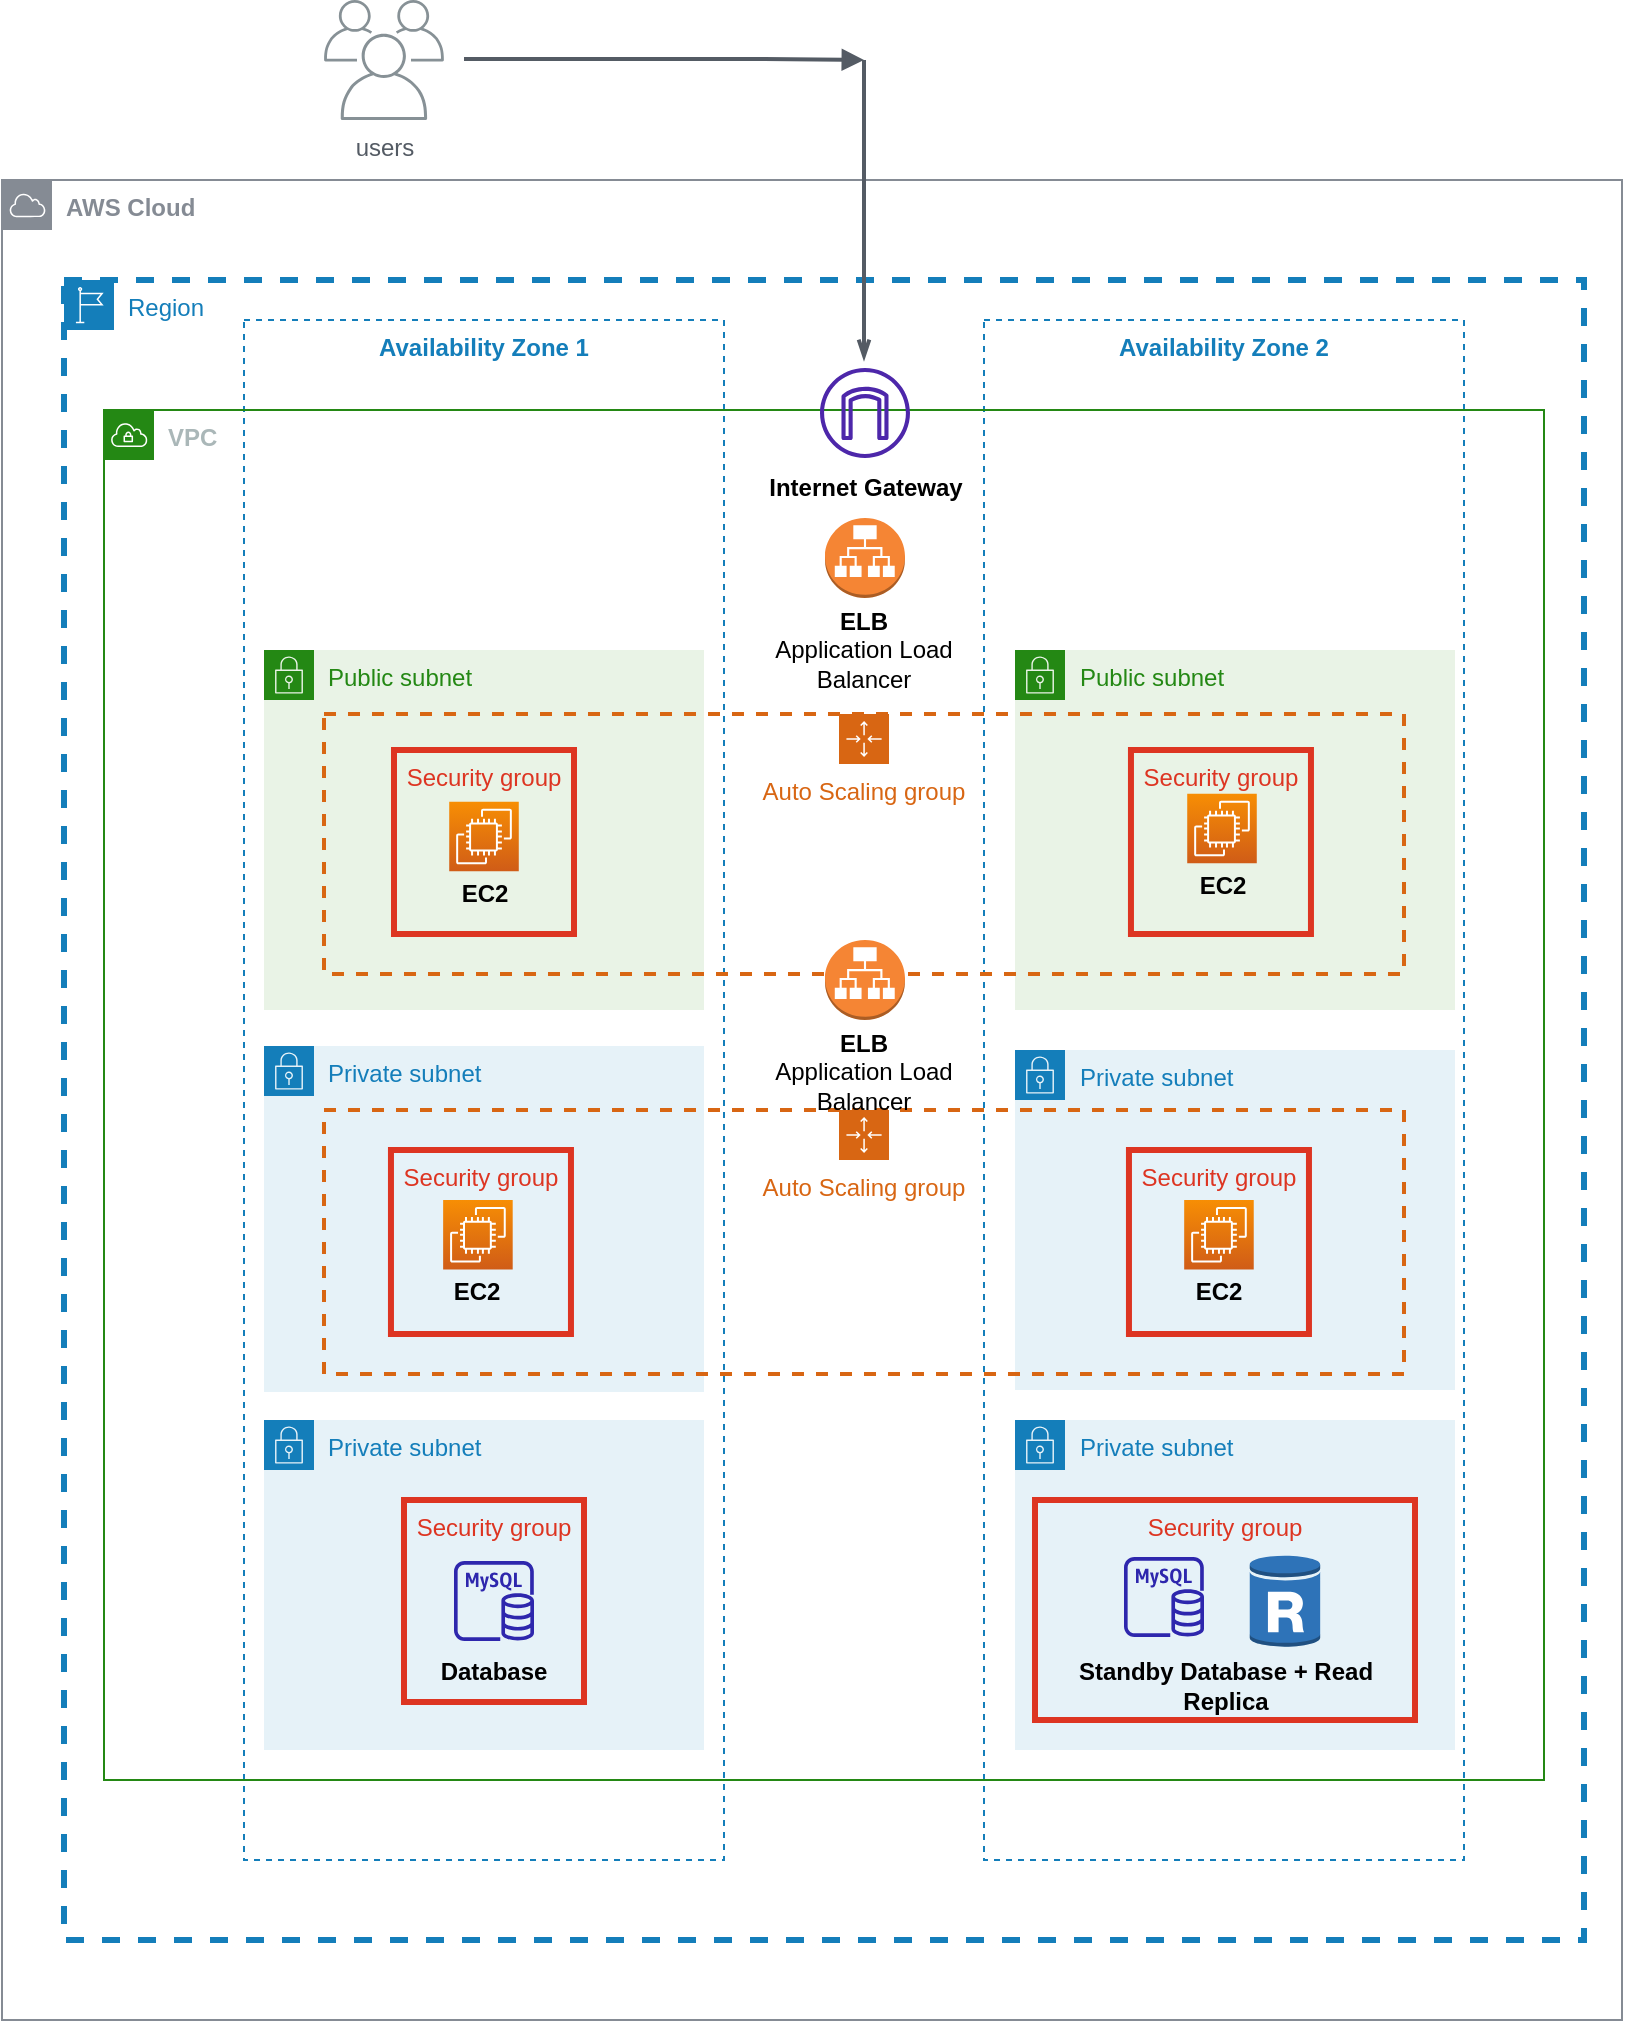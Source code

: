 <mxfile version="20.5.3" type="github">
  <diagram id="zuRsmdqRCJt0qMRCHeAD" name="Page-1">
    <mxGraphModel dx="1422" dy="762" grid="1" gridSize="10" guides="1" tooltips="1" connect="1" arrows="1" fold="1" page="1" pageScale="1" pageWidth="827" pageHeight="1169" math="0" shadow="0">
      <root>
        <mxCell id="0" />
        <mxCell id="1" parent="0" />
        <mxCell id="9pj_moVSUd7i1TQDTrnL-1" value="&lt;b&gt;AWS Cloud&lt;/b&gt;" style="sketch=0;outlineConnect=0;gradientColor=none;html=1;whiteSpace=wrap;fontSize=12;fontStyle=0;shape=mxgraph.aws4.group;grIcon=mxgraph.aws4.group_aws_cloud;strokeColor=#858B94;fillColor=none;verticalAlign=top;align=left;spacingLeft=30;fontColor=#858B94;dashed=0;" parent="1" vertex="1">
          <mxGeometry x="9" y="140" width="810" height="920" as="geometry" />
        </mxCell>
        <mxCell id="9pj_moVSUd7i1TQDTrnL-2" value="users" style="sketch=0;outlineConnect=0;gradientColor=none;fontColor=#545B64;strokeColor=none;fillColor=#879196;dashed=0;verticalLabelPosition=bottom;verticalAlign=top;align=center;html=1;fontSize=12;fontStyle=0;aspect=fixed;shape=mxgraph.aws4.illustration_users;pointerEvents=1;strokeWidth=3;" parent="1" vertex="1">
          <mxGeometry x="170" y="50" width="60" height="60" as="geometry" />
        </mxCell>
        <mxCell id="9pj_moVSUd7i1TQDTrnL-3" value="" style="edgeStyle=orthogonalEdgeStyle;html=1;endArrow=block;elbow=vertical;startArrow=none;endFill=1;strokeColor=#545B64;rounded=0;strokeWidth=2;" parent="1" edge="1">
          <mxGeometry width="100" relative="1" as="geometry">
            <mxPoint x="240" y="79.5" as="sourcePoint" />
            <mxPoint x="440" y="80" as="targetPoint" />
            <Array as="points">
              <mxPoint x="390" y="80" />
              <mxPoint x="390" y="80" />
            </Array>
          </mxGeometry>
        </mxCell>
        <mxCell id="9pj_moVSUd7i1TQDTrnL-4" value="Region" style="points=[[0,0],[0.25,0],[0.5,0],[0.75,0],[1,0],[1,0.25],[1,0.5],[1,0.75],[1,1],[0.75,1],[0.5,1],[0.25,1],[0,1],[0,0.75],[0,0.5],[0,0.25]];outlineConnect=0;gradientColor=none;html=1;whiteSpace=wrap;fontSize=12;fontStyle=0;container=1;pointerEvents=0;collapsible=0;recursiveResize=0;shape=mxgraph.aws4.group;grIcon=mxgraph.aws4.group_region;strokeColor=#147EBA;fillColor=none;verticalAlign=top;align=left;spacingLeft=30;fontColor=#147EBA;dashed=1;strokeWidth=3;" parent="1" vertex="1">
          <mxGeometry x="40" y="190" width="760" height="830" as="geometry" />
        </mxCell>
        <mxCell id="9pj_moVSUd7i1TQDTrnL-5" value="Availability Zone 2" style="fillColor=none;strokeColor=#147EBA;dashed=1;verticalAlign=top;fontStyle=1;fontColor=#147EBA;" parent="9pj_moVSUd7i1TQDTrnL-4" vertex="1">
          <mxGeometry x="460" y="20" width="240" height="770" as="geometry" />
        </mxCell>
        <mxCell id="9pj_moVSUd7i1TQDTrnL-6" value="Availability Zone 1" style="fillColor=none;strokeColor=#147EBA;dashed=1;verticalAlign=top;fontStyle=1;fontColor=#147EBA;" parent="9pj_moVSUd7i1TQDTrnL-4" vertex="1">
          <mxGeometry x="90" y="20" width="240" height="770" as="geometry" />
        </mxCell>
        <mxCell id="9pj_moVSUd7i1TQDTrnL-7" value="&lt;b&gt;VPC&lt;/b&gt;" style="points=[[0,0],[0.25,0],[0.5,0],[0.75,0],[1,0],[1,0.25],[1,0.5],[1,0.75],[1,1],[0.75,1],[0.5,1],[0.25,1],[0,1],[0,0.75],[0,0.5],[0,0.25]];outlineConnect=0;gradientColor=none;html=1;whiteSpace=wrap;fontSize=12;fontStyle=0;container=1;pointerEvents=0;collapsible=0;recursiveResize=0;shape=mxgraph.aws4.group;grIcon=mxgraph.aws4.group_vpc;strokeColor=#248814;fillColor=none;verticalAlign=top;align=left;spacingLeft=30;fontColor=#AAB7B8;dashed=0;" parent="9pj_moVSUd7i1TQDTrnL-4" vertex="1">
          <mxGeometry x="20" y="65" width="720" height="685" as="geometry" />
        </mxCell>
        <mxCell id="9pj_moVSUd7i1TQDTrnL-8" value="Public subnet" style="points=[[0,0],[0.25,0],[0.5,0],[0.75,0],[1,0],[1,0.25],[1,0.5],[1,0.75],[1,1],[0.75,1],[0.5,1],[0.25,1],[0,1],[0,0.75],[0,0.5],[0,0.25]];outlineConnect=0;gradientColor=none;html=1;whiteSpace=wrap;fontSize=12;fontStyle=0;container=1;pointerEvents=0;collapsible=0;recursiveResize=0;shape=mxgraph.aws4.group;grIcon=mxgraph.aws4.group_security_group;grStroke=0;strokeColor=#248814;fillColor=#E9F3E6;verticalAlign=top;align=left;spacingLeft=30;fontColor=#248814;dashed=0;strokeWidth=3;" parent="9pj_moVSUd7i1TQDTrnL-7" vertex="1">
          <mxGeometry x="455.5" y="120" width="220" height="180" as="geometry" />
        </mxCell>
        <mxCell id="9pj_moVSUd7i1TQDTrnL-9" value="Security group" style="fillColor=none;strokeColor=#DD3522;verticalAlign=top;fontStyle=0;fontColor=#DD3522;strokeWidth=3;" parent="9pj_moVSUd7i1TQDTrnL-8" vertex="1">
          <mxGeometry x="57.98" y="50" width="90" height="92" as="geometry" />
        </mxCell>
        <mxCell id="9pj_moVSUd7i1TQDTrnL-10" value="" style="sketch=0;outlineConnect=0;fontColor=#232F3E;gradientColor=none;fillColor=#4D27AA;strokeColor=none;dashed=0;verticalLabelPosition=bottom;verticalAlign=top;align=center;html=1;fontSize=12;fontStyle=0;aspect=fixed;pointerEvents=1;shape=mxgraph.aws4.internet_gateway;" parent="9pj_moVSUd7i1TQDTrnL-7" vertex="1">
          <mxGeometry x="358" y="-21" width="45" height="45" as="geometry" />
        </mxCell>
        <mxCell id="9pj_moVSUd7i1TQDTrnL-11" value="Public subnet" style="points=[[0,0],[0.25,0],[0.5,0],[0.75,0],[1,0],[1,0.25],[1,0.5],[1,0.75],[1,1],[0.75,1],[0.5,1],[0.25,1],[0,1],[0,0.75],[0,0.5],[0,0.25]];outlineConnect=0;gradientColor=none;html=1;whiteSpace=wrap;fontSize=12;fontStyle=0;container=1;pointerEvents=0;collapsible=0;recursiveResize=0;shape=mxgraph.aws4.group;grIcon=mxgraph.aws4.group_security_group;grStroke=0;strokeColor=#248814;fillColor=#E9F3E6;verticalAlign=top;align=left;spacingLeft=30;fontColor=#248814;dashed=0;strokeWidth=3;" parent="9pj_moVSUd7i1TQDTrnL-7" vertex="1">
          <mxGeometry x="80" y="120" width="220" height="180" as="geometry" />
        </mxCell>
        <mxCell id="9pj_moVSUd7i1TQDTrnL-12" value="&lt;b&gt;Internet&amp;nbsp;Gateway&lt;/b&gt;" style="text;html=1;strokeColor=none;fillColor=none;align=center;verticalAlign=middle;whiteSpace=wrap;rounded=0;" parent="9pj_moVSUd7i1TQDTrnL-7" vertex="1">
          <mxGeometry x="305.5" y="24" width="150" height="30" as="geometry" />
        </mxCell>
        <mxCell id="9pj_moVSUd7i1TQDTrnL-13" value="Private subnet" style="points=[[0,0],[0.25,0],[0.5,0],[0.75,0],[1,0],[1,0.25],[1,0.5],[1,0.75],[1,1],[0.75,1],[0.5,1],[0.25,1],[0,1],[0,0.75],[0,0.5],[0,0.25]];outlineConnect=0;gradientColor=none;html=1;whiteSpace=wrap;fontSize=12;fontStyle=0;container=0;pointerEvents=0;collapsible=0;recursiveResize=0;shape=mxgraph.aws4.group;grIcon=mxgraph.aws4.group_security_group;grStroke=0;strokeColor=#147EBA;fillColor=#E6F2F8;verticalAlign=top;align=left;spacingLeft=30;fontColor=#147EBA;dashed=0;strokeWidth=3;" parent="9pj_moVSUd7i1TQDTrnL-7" vertex="1">
          <mxGeometry x="80" y="318" width="220" height="173" as="geometry" />
        </mxCell>
        <mxCell id="9pj_moVSUd7i1TQDTrnL-14" value="Private subnet" style="points=[[0,0],[0.25,0],[0.5,0],[0.75,0],[1,0],[1,0.25],[1,0.5],[1,0.75],[1,1],[0.75,1],[0.5,1],[0.25,1],[0,1],[0,0.75],[0,0.5],[0,0.25]];outlineConnect=0;gradientColor=none;html=1;whiteSpace=wrap;fontSize=12;fontStyle=0;container=1;pointerEvents=0;collapsible=0;recursiveResize=0;shape=mxgraph.aws4.group;grIcon=mxgraph.aws4.group_security_group;grStroke=0;strokeColor=#147EBA;fillColor=#E6F2F8;verticalAlign=top;align=left;spacingLeft=30;fontColor=#147EBA;dashed=0;strokeWidth=3;" parent="9pj_moVSUd7i1TQDTrnL-7" vertex="1">
          <mxGeometry x="455.5" y="320" width="220" height="170" as="geometry" />
        </mxCell>
        <mxCell id="9pj_moVSUd7i1TQDTrnL-15" value="" style="outlineConnect=0;dashed=0;verticalLabelPosition=bottom;verticalAlign=top;align=center;html=1;shape=mxgraph.aws3.application_load_balancer;fillColor=#F58534;gradientColor=none;strokeWidth=3;" parent="9pj_moVSUd7i1TQDTrnL-7" vertex="1">
          <mxGeometry x="360.5" y="54" width="40" height="40" as="geometry" />
        </mxCell>
        <mxCell id="9pj_moVSUd7i1TQDTrnL-16" value="Auto Scaling group" style="points=[[0,0],[0.25,0],[0.5,0],[0.75,0],[1,0],[1,0.25],[1,0.5],[1,0.75],[1,1],[0.75,1],[0.5,1],[0.25,1],[0,1],[0,0.75],[0,0.5],[0,0.25]];outlineConnect=0;gradientColor=none;html=1;whiteSpace=wrap;fontSize=12;fontStyle=0;container=1;pointerEvents=0;collapsible=0;recursiveResize=0;shape=mxgraph.aws4.groupCenter;grIcon=mxgraph.aws4.group_auto_scaling_group;grStroke=1;strokeColor=#D86613;fillColor=none;verticalAlign=top;align=center;fontColor=#D86613;dashed=1;spacingTop=25;strokeWidth=2;" parent="9pj_moVSUd7i1TQDTrnL-7" vertex="1">
          <mxGeometry x="110" y="152" width="540" height="130" as="geometry" />
        </mxCell>
        <mxCell id="9pj_moVSUd7i1TQDTrnL-17" value="Security group" style="fillColor=none;strokeColor=#DD3522;verticalAlign=top;fontStyle=0;fontColor=#DD3522;strokeWidth=3;" parent="9pj_moVSUd7i1TQDTrnL-7" vertex="1">
          <mxGeometry x="145" y="170" width="90" height="92" as="geometry" />
        </mxCell>
        <mxCell id="9pj_moVSUd7i1TQDTrnL-18" value="Auto Scaling group" style="points=[[0,0],[0.25,0],[0.5,0],[0.75,0],[1,0],[1,0.25],[1,0.5],[1,0.75],[1,1],[0.75,1],[0.5,1],[0.25,1],[0,1],[0,0.75],[0,0.5],[0,0.25]];outlineConnect=0;gradientColor=none;html=1;whiteSpace=wrap;fontSize=12;fontStyle=0;container=1;pointerEvents=0;collapsible=0;recursiveResize=0;shape=mxgraph.aws4.groupCenter;grIcon=mxgraph.aws4.group_auto_scaling_group;grStroke=1;strokeColor=#D86613;fillColor=none;verticalAlign=top;align=center;fontColor=#D86613;dashed=1;spacingTop=25;strokeWidth=2;" parent="9pj_moVSUd7i1TQDTrnL-7" vertex="1">
          <mxGeometry x="110" y="350" width="540" height="132" as="geometry" />
        </mxCell>
        <mxCell id="iomwHUT5LS5OacEHJYnU-12" value="Security group" style="fillColor=none;strokeColor=#DD3522;verticalAlign=top;fontStyle=0;fontColor=#DD3522;strokeWidth=3;" vertex="1" parent="9pj_moVSUd7i1TQDTrnL-18">
          <mxGeometry x="33.48" y="20" width="90" height="92" as="geometry" />
        </mxCell>
        <mxCell id="iomwHUT5LS5OacEHJYnU-13" value="Security group" style="fillColor=none;strokeColor=#DD3522;verticalAlign=top;fontStyle=0;fontColor=#DD3522;strokeWidth=3;" vertex="1" parent="9pj_moVSUd7i1TQDTrnL-18">
          <mxGeometry x="402.48" y="20" width="90" height="92" as="geometry" />
        </mxCell>
        <mxCell id="iomwHUT5LS5OacEHJYnU-14" value="" style="group" vertex="1" connectable="0" parent="9pj_moVSUd7i1TQDTrnL-18">
          <mxGeometry x="33.48" y="45.0" width="86.96" height="59.13" as="geometry" />
        </mxCell>
        <mxCell id="iomwHUT5LS5OacEHJYnU-15" value="" style="sketch=0;points=[[0,0,0],[0.25,0,0],[0.5,0,0],[0.75,0,0],[1,0,0],[0,1,0],[0.25,1,0],[0.5,1,0],[0.75,1,0],[1,1,0],[0,0.25,0],[0,0.5,0],[0,0.75,0],[1,0.25,0],[1,0.5,0],[1,0.75,0]];outlineConnect=0;fontColor=#232F3E;gradientColor=#F78E04;gradientDirection=north;fillColor=#D05C17;strokeColor=#ffffff;dashed=0;verticalLabelPosition=bottom;verticalAlign=top;align=center;html=1;fontSize=12;fontStyle=0;aspect=fixed;shape=mxgraph.aws4.resourceIcon;resIcon=mxgraph.aws4.ec2;strokeWidth=3;" vertex="1" parent="iomwHUT5LS5OacEHJYnU-14">
          <mxGeometry x="26.088" width="34.783" height="34.783" as="geometry" />
        </mxCell>
        <mxCell id="iomwHUT5LS5OacEHJYnU-16" value="&lt;b&gt;EC2&lt;/b&gt;" style="text;html=1;strokeColor=none;fillColor=none;align=center;verticalAlign=middle;whiteSpace=wrap;rounded=0;" vertex="1" parent="iomwHUT5LS5OacEHJYnU-14">
          <mxGeometry y="33.043" width="86.96" height="26.087" as="geometry" />
        </mxCell>
        <mxCell id="iomwHUT5LS5OacEHJYnU-17" value="" style="group" vertex="1" connectable="0" parent="9pj_moVSUd7i1TQDTrnL-18">
          <mxGeometry x="404" y="45.0" width="86.96" height="59.13" as="geometry" />
        </mxCell>
        <mxCell id="iomwHUT5LS5OacEHJYnU-18" value="" style="sketch=0;points=[[0,0,0],[0.25,0,0],[0.5,0,0],[0.75,0,0],[1,0,0],[0,1,0],[0.25,1,0],[0.5,1,0],[0.75,1,0],[1,1,0],[0,0.25,0],[0,0.5,0],[0,0.75,0],[1,0.25,0],[1,0.5,0],[1,0.75,0]];outlineConnect=0;fontColor=#232F3E;gradientColor=#F78E04;gradientDirection=north;fillColor=#D05C17;strokeColor=#ffffff;dashed=0;verticalLabelPosition=bottom;verticalAlign=top;align=center;html=1;fontSize=12;fontStyle=0;aspect=fixed;shape=mxgraph.aws4.resourceIcon;resIcon=mxgraph.aws4.ec2;strokeWidth=3;" vertex="1" parent="iomwHUT5LS5OacEHJYnU-17">
          <mxGeometry x="26.088" width="34.783" height="34.783" as="geometry" />
        </mxCell>
        <mxCell id="iomwHUT5LS5OacEHJYnU-19" value="&lt;b&gt;EC2&lt;/b&gt;" style="text;html=1;strokeColor=none;fillColor=none;align=center;verticalAlign=middle;whiteSpace=wrap;rounded=0;" vertex="1" parent="iomwHUT5LS5OacEHJYnU-17">
          <mxGeometry y="33.043" width="86.96" height="26.087" as="geometry" />
        </mxCell>
        <mxCell id="iomwHUT5LS5OacEHJYnU-4" value="Private subnet" style="points=[[0,0],[0.25,0],[0.5,0],[0.75,0],[1,0],[1,0.25],[1,0.5],[1,0.75],[1,1],[0.75,1],[0.5,1],[0.25,1],[0,1],[0,0.75],[0,0.5],[0,0.25]];outlineConnect=0;gradientColor=none;html=1;whiteSpace=wrap;fontSize=12;fontStyle=0;container=1;pointerEvents=0;collapsible=0;recursiveResize=0;shape=mxgraph.aws4.group;grIcon=mxgraph.aws4.group_security_group;grStroke=0;strokeColor=#147EBA;fillColor=#E6F2F8;verticalAlign=top;align=left;spacingLeft=30;fontColor=#147EBA;dashed=0;" vertex="1" parent="9pj_moVSUd7i1TQDTrnL-7">
          <mxGeometry x="80" y="505" width="220" height="165" as="geometry" />
        </mxCell>
        <mxCell id="9pj_moVSUd7i1TQDTrnL-19" value="" style="group" parent="iomwHUT5LS5OacEHJYnU-4" vertex="1" connectable="0">
          <mxGeometry x="65" y="40" width="100" height="101" as="geometry" />
        </mxCell>
        <mxCell id="9pj_moVSUd7i1TQDTrnL-20" value="&lt;b&gt;Database&lt;/b&gt;" style="text;html=1;strokeColor=none;fillColor=none;align=center;verticalAlign=middle;whiteSpace=wrap;rounded=0;" parent="9pj_moVSUd7i1TQDTrnL-19" vertex="1">
          <mxGeometry y="71" width="100" height="30" as="geometry" />
        </mxCell>
        <mxCell id="9pj_moVSUd7i1TQDTrnL-21" value="" style="group" parent="9pj_moVSUd7i1TQDTrnL-19" vertex="1" connectable="0">
          <mxGeometry x="5" width="90" height="101" as="geometry" />
        </mxCell>
        <mxCell id="9pj_moVSUd7i1TQDTrnL-22" value="Security group" style="fillColor=none;strokeColor=#DD3522;verticalAlign=top;fontStyle=0;fontColor=#DD3522;strokeWidth=3;" parent="9pj_moVSUd7i1TQDTrnL-21" vertex="1">
          <mxGeometry width="90" height="101" as="geometry" />
        </mxCell>
        <mxCell id="9pj_moVSUd7i1TQDTrnL-23" value="" style="sketch=0;outlineConnect=0;fontColor=#232F3E;gradientColor=none;fillColor=#2E27AD;strokeColor=none;dashed=0;verticalLabelPosition=bottom;verticalAlign=top;align=center;html=1;fontSize=12;fontStyle=0;aspect=fixed;pointerEvents=1;shape=mxgraph.aws4.rds_mysql_instance;strokeWidth=3;" parent="9pj_moVSUd7i1TQDTrnL-21" vertex="1">
          <mxGeometry x="25" y="30.5" width="40" height="40" as="geometry" />
        </mxCell>
        <mxCell id="iomwHUT5LS5OacEHJYnU-5" value="Private subnet" style="points=[[0,0],[0.25,0],[0.5,0],[0.75,0],[1,0],[1,0.25],[1,0.5],[1,0.75],[1,1],[0.75,1],[0.5,1],[0.25,1],[0,1],[0,0.75],[0,0.5],[0,0.25]];outlineConnect=0;gradientColor=none;html=1;whiteSpace=wrap;fontSize=12;fontStyle=0;container=1;pointerEvents=0;collapsible=0;recursiveResize=0;shape=mxgraph.aws4.group;grIcon=mxgraph.aws4.group_security_group;grStroke=0;strokeColor=#147EBA;fillColor=#E6F2F8;verticalAlign=top;align=left;spacingLeft=30;fontColor=#147EBA;dashed=0;" vertex="1" parent="9pj_moVSUd7i1TQDTrnL-7">
          <mxGeometry x="455.5" y="505" width="220" height="165" as="geometry" />
        </mxCell>
        <mxCell id="iomwHUT5LS5OacEHJYnU-6" value="" style="group" vertex="1" connectable="0" parent="iomwHUT5LS5OacEHJYnU-5">
          <mxGeometry x="65" y="40" width="135" height="120" as="geometry" />
        </mxCell>
        <mxCell id="iomwHUT5LS5OacEHJYnU-8" value="" style="group" vertex="1" connectable="0" parent="iomwHUT5LS5OacEHJYnU-6">
          <mxGeometry x="5" width="130" height="110" as="geometry" />
        </mxCell>
        <mxCell id="iomwHUT5LS5OacEHJYnU-9" value="Security group" style="fillColor=none;strokeColor=#DD3522;verticalAlign=top;fontStyle=0;fontColor=#DD3522;strokeWidth=3;" vertex="1" parent="iomwHUT5LS5OacEHJYnU-8">
          <mxGeometry x="-60" width="190" height="110" as="geometry" />
        </mxCell>
        <mxCell id="iomwHUT5LS5OacEHJYnU-20" value="" style="outlineConnect=0;dashed=0;verticalLabelPosition=bottom;verticalAlign=top;align=center;html=1;shape=mxgraph.aws3.rds_db_instance_read_replica;fillColor=#2E73B8;gradientColor=none;strokeWidth=2;" vertex="1" parent="iomwHUT5LS5OacEHJYnU-8">
          <mxGeometry x="47.38" y="27" width="35.25" height="47" as="geometry" />
        </mxCell>
        <mxCell id="iomwHUT5LS5OacEHJYnU-10" value="" style="sketch=0;outlineConnect=0;fontColor=#232F3E;gradientColor=none;fillColor=#2E27AD;strokeColor=none;dashed=0;verticalLabelPosition=bottom;verticalAlign=top;align=center;html=1;fontSize=12;fontStyle=0;aspect=fixed;pointerEvents=1;shape=mxgraph.aws4.rds_mysql_instance;strokeWidth=3;" vertex="1" parent="iomwHUT5LS5OacEHJYnU-8">
          <mxGeometry x="-15.5" y="28.5" width="40" height="40" as="geometry" />
        </mxCell>
        <mxCell id="iomwHUT5LS5OacEHJYnU-7" value="&lt;b&gt;Standby Database + Read Replica&lt;/b&gt;" style="text;html=1;strokeColor=none;fillColor=none;align=center;verticalAlign=middle;whiteSpace=wrap;rounded=0;" vertex="1" parent="iomwHUT5LS5OacEHJYnU-6">
          <mxGeometry x="-40" y="68.5" width="160" height="49" as="geometry" />
        </mxCell>
        <mxCell id="9pj_moVSUd7i1TQDTrnL-24" value="" style="group" parent="9pj_moVSUd7i1TQDTrnL-4" vertex="1" connectable="0">
          <mxGeometry x="166.52" y="260.87" width="86.96" height="59.13" as="geometry" />
        </mxCell>
        <mxCell id="9pj_moVSUd7i1TQDTrnL-25" value="" style="sketch=0;points=[[0,0,0],[0.25,0,0],[0.5,0,0],[0.75,0,0],[1,0,0],[0,1,0],[0.25,1,0],[0.5,1,0],[0.75,1,0],[1,1,0],[0,0.25,0],[0,0.5,0],[0,0.75,0],[1,0.25,0],[1,0.5,0],[1,0.75,0]];outlineConnect=0;fontColor=#232F3E;gradientColor=#F78E04;gradientDirection=north;fillColor=#D05C17;strokeColor=#ffffff;dashed=0;verticalLabelPosition=bottom;verticalAlign=top;align=center;html=1;fontSize=12;fontStyle=0;aspect=fixed;shape=mxgraph.aws4.resourceIcon;resIcon=mxgraph.aws4.ec2;strokeWidth=3;" parent="9pj_moVSUd7i1TQDTrnL-24" vertex="1">
          <mxGeometry x="26.088" width="34.783" height="34.783" as="geometry" />
        </mxCell>
        <mxCell id="9pj_moVSUd7i1TQDTrnL-26" value="&lt;b&gt;EC2&lt;/b&gt;" style="text;html=1;strokeColor=none;fillColor=none;align=center;verticalAlign=middle;whiteSpace=wrap;rounded=0;" parent="9pj_moVSUd7i1TQDTrnL-24" vertex="1">
          <mxGeometry y="33.043" width="86.96" height="26.087" as="geometry" />
        </mxCell>
        <mxCell id="9pj_moVSUd7i1TQDTrnL-27" value="" style="group" parent="9pj_moVSUd7i1TQDTrnL-4" vertex="1" connectable="0">
          <mxGeometry x="535.52" y="256.87" width="86.96" height="59.13" as="geometry" />
        </mxCell>
        <mxCell id="9pj_moVSUd7i1TQDTrnL-28" value="" style="sketch=0;points=[[0,0,0],[0.25,0,0],[0.5,0,0],[0.75,0,0],[1,0,0],[0,1,0],[0.25,1,0],[0.5,1,0],[0.75,1,0],[1,1,0],[0,0.25,0],[0,0.5,0],[0,0.75,0],[1,0.25,0],[1,0.5,0],[1,0.75,0]];outlineConnect=0;fontColor=#232F3E;gradientColor=#F78E04;gradientDirection=north;fillColor=#D05C17;strokeColor=#ffffff;dashed=0;verticalLabelPosition=bottom;verticalAlign=top;align=center;html=1;fontSize=12;fontStyle=0;aspect=fixed;shape=mxgraph.aws4.resourceIcon;resIcon=mxgraph.aws4.ec2;strokeWidth=3;" parent="9pj_moVSUd7i1TQDTrnL-27" vertex="1">
          <mxGeometry x="26.088" width="34.783" height="34.783" as="geometry" />
        </mxCell>
        <mxCell id="9pj_moVSUd7i1TQDTrnL-29" value="&lt;b&gt;EC2&lt;/b&gt;" style="text;html=1;strokeColor=none;fillColor=none;align=center;verticalAlign=middle;whiteSpace=wrap;rounded=0;" parent="9pj_moVSUd7i1TQDTrnL-27" vertex="1">
          <mxGeometry y="33.043" width="86.96" height="26.087" as="geometry" />
        </mxCell>
        <mxCell id="9pj_moVSUd7i1TQDTrnL-35" value="" style="edgeStyle=orthogonalEdgeStyle;html=1;endArrow=openThin;elbow=vertical;startArrow=none;endFill=0;strokeColor=#545B64;rounded=0;strokeWidth=2;" parent="1" edge="1">
          <mxGeometry width="100" relative="1" as="geometry">
            <mxPoint x="440" y="80" as="sourcePoint" />
            <mxPoint x="440" y="230" as="targetPoint" />
          </mxGeometry>
        </mxCell>
        <mxCell id="9pj_moVSUd7i1TQDTrnL-36" value="&lt;b&gt;ELB&lt;br&gt;&lt;/b&gt;Application Load Balancer" style="text;html=1;strokeColor=none;fillColor=none;align=center;verticalAlign=middle;whiteSpace=wrap;rounded=0;" parent="1" vertex="1">
          <mxGeometry x="390" y="360" width="100" height="30" as="geometry" />
        </mxCell>
        <mxCell id="iomwHUT5LS5OacEHJYnU-21" value="" style="outlineConnect=0;dashed=0;verticalLabelPosition=bottom;verticalAlign=top;align=center;html=1;shape=mxgraph.aws3.application_load_balancer;fillColor=#F58534;gradientColor=none;strokeWidth=3;" vertex="1" parent="1">
          <mxGeometry x="420.5" y="520" width="40" height="40" as="geometry" />
        </mxCell>
        <mxCell id="iomwHUT5LS5OacEHJYnU-22" value="&lt;b&gt;ELB&lt;br&gt;&lt;/b&gt;Application Load Balancer" style="text;html=1;strokeColor=none;fillColor=none;align=center;verticalAlign=middle;whiteSpace=wrap;rounded=0;" vertex="1" parent="1">
          <mxGeometry x="390" y="571" width="100" height="30" as="geometry" />
        </mxCell>
      </root>
    </mxGraphModel>
  </diagram>
</mxfile>
